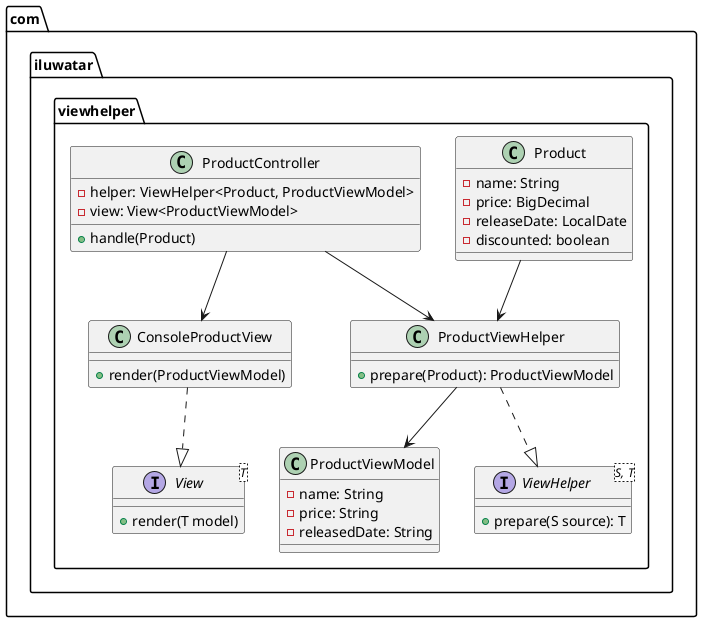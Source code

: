 @startuml
package com.iluwatar.viewhelper {
    interface View<T> {
        +render(T model)
    }

    interface ViewHelper<S, T> {
        +prepare(S source): T
    }

    class Product {
        -name: String
        -price: BigDecimal
        -releaseDate: LocalDate
        -discounted: boolean
    }

    class ProductViewModel {
        -name: String
        -price: String
        -releasedDate: String
    }

    class ProductViewHelper {
        +prepare(Product): ProductViewModel
    }

    class ConsoleProductView {
        +render(ProductViewModel)
    }

    class ProductController {
        -helper: ViewHelper<Product, ProductViewModel>
        -view: View<ProductViewModel>
        +handle(Product)
    }
}
Product --> ProductViewHelper
ProductViewHelper ..|> ViewHelper
ConsoleProductView ..|> View
ProductViewHelper --> ProductViewModel
ProductController --> ProductViewHelper
ProductController --> ConsoleProductView

@enduml